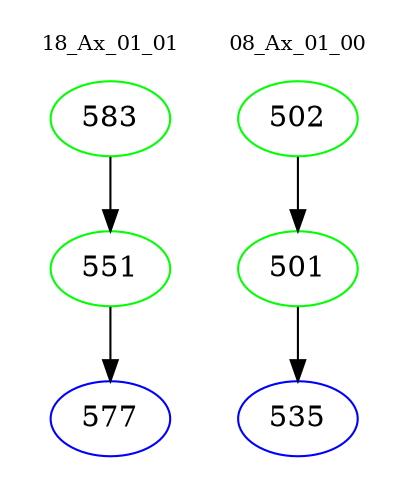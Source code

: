 digraph{
subgraph cluster_0 {
color = white
label = "18_Ax_01_01";
fontsize=10;
T0_583 [label="583", color="green"]
T0_583 -> T0_551 [color="black"]
T0_551 [label="551", color="green"]
T0_551 -> T0_577 [color="black"]
T0_577 [label="577", color="blue"]
}
subgraph cluster_1 {
color = white
label = "08_Ax_01_00";
fontsize=10;
T1_502 [label="502", color="green"]
T1_502 -> T1_501 [color="black"]
T1_501 [label="501", color="green"]
T1_501 -> T1_535 [color="black"]
T1_535 [label="535", color="blue"]
}
}
